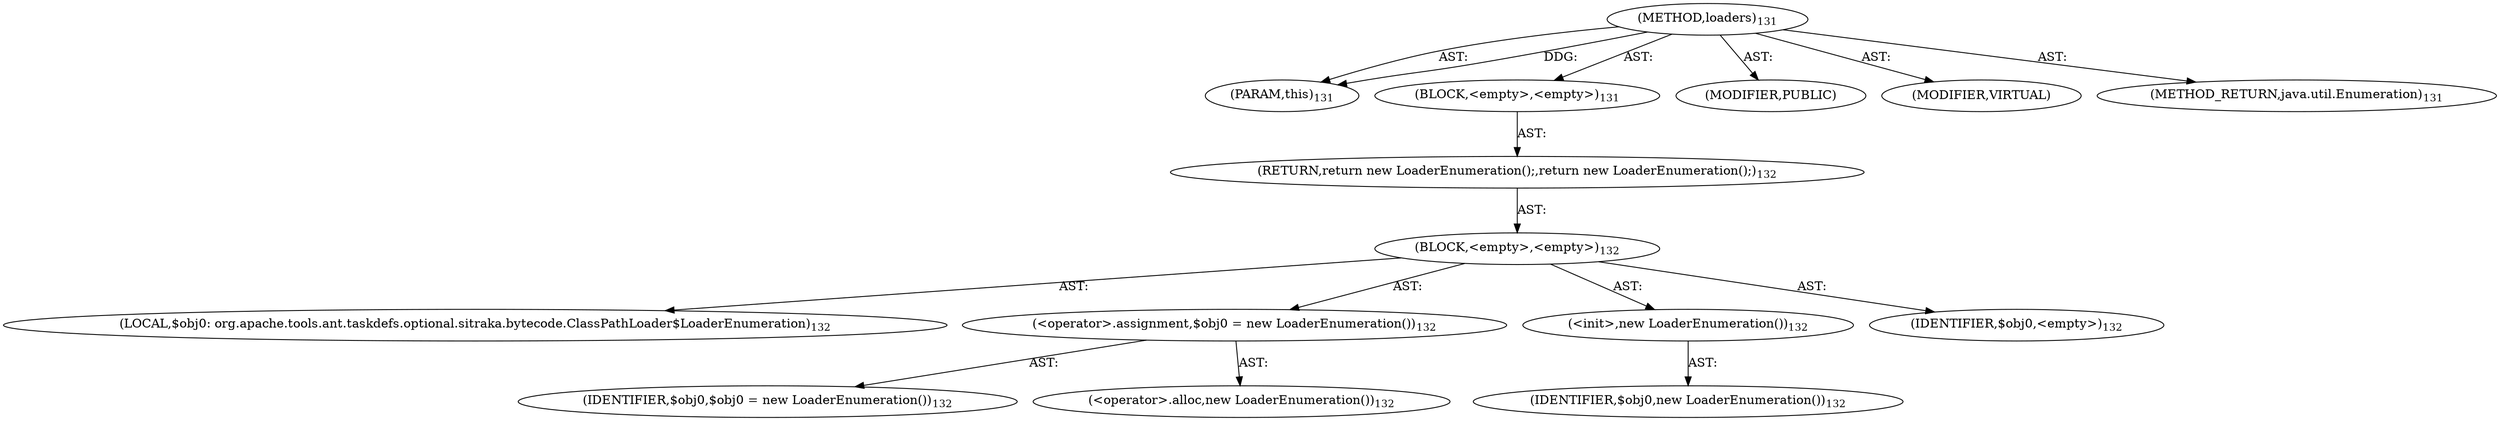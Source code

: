 digraph "loaders" {  
"111669149701" [label = <(METHOD,loaders)<SUB>131</SUB>> ]
"115964117006" [label = <(PARAM,this)<SUB>131</SUB>> ]
"25769803784" [label = <(BLOCK,&lt;empty&gt;,&lt;empty&gt;)<SUB>131</SUB>> ]
"146028888064" [label = <(RETURN,return new LoaderEnumeration();,return new LoaderEnumeration();)<SUB>132</SUB>> ]
"25769803785" [label = <(BLOCK,&lt;empty&gt;,&lt;empty&gt;)<SUB>132</SUB>> ]
"94489280517" [label = <(LOCAL,$obj0: org.apache.tools.ant.taskdefs.optional.sitraka.bytecode.ClassPathLoader$LoaderEnumeration)<SUB>132</SUB>> ]
"30064771109" [label = <(&lt;operator&gt;.assignment,$obj0 = new LoaderEnumeration())<SUB>132</SUB>> ]
"68719476773" [label = <(IDENTIFIER,$obj0,$obj0 = new LoaderEnumeration())<SUB>132</SUB>> ]
"30064771110" [label = <(&lt;operator&gt;.alloc,new LoaderEnumeration())<SUB>132</SUB>> ]
"30064771111" [label = <(&lt;init&gt;,new LoaderEnumeration())<SUB>132</SUB>> ]
"68719476774" [label = <(IDENTIFIER,$obj0,new LoaderEnumeration())<SUB>132</SUB>> ]
"68719476775" [label = <(IDENTIFIER,$obj0,&lt;empty&gt;)<SUB>132</SUB>> ]
"133143986193" [label = <(MODIFIER,PUBLIC)> ]
"133143986194" [label = <(MODIFIER,VIRTUAL)> ]
"128849018885" [label = <(METHOD_RETURN,java.util.Enumeration)<SUB>131</SUB>> ]
  "111669149701" -> "115964117006"  [ label = "AST: "] 
  "111669149701" -> "25769803784"  [ label = "AST: "] 
  "111669149701" -> "133143986193"  [ label = "AST: "] 
  "111669149701" -> "133143986194"  [ label = "AST: "] 
  "111669149701" -> "128849018885"  [ label = "AST: "] 
  "25769803784" -> "146028888064"  [ label = "AST: "] 
  "146028888064" -> "25769803785"  [ label = "AST: "] 
  "25769803785" -> "94489280517"  [ label = "AST: "] 
  "25769803785" -> "30064771109"  [ label = "AST: "] 
  "25769803785" -> "30064771111"  [ label = "AST: "] 
  "25769803785" -> "68719476775"  [ label = "AST: "] 
  "30064771109" -> "68719476773"  [ label = "AST: "] 
  "30064771109" -> "30064771110"  [ label = "AST: "] 
  "30064771111" -> "68719476774"  [ label = "AST: "] 
  "111669149701" -> "115964117006"  [ label = "DDG: "] 
}
